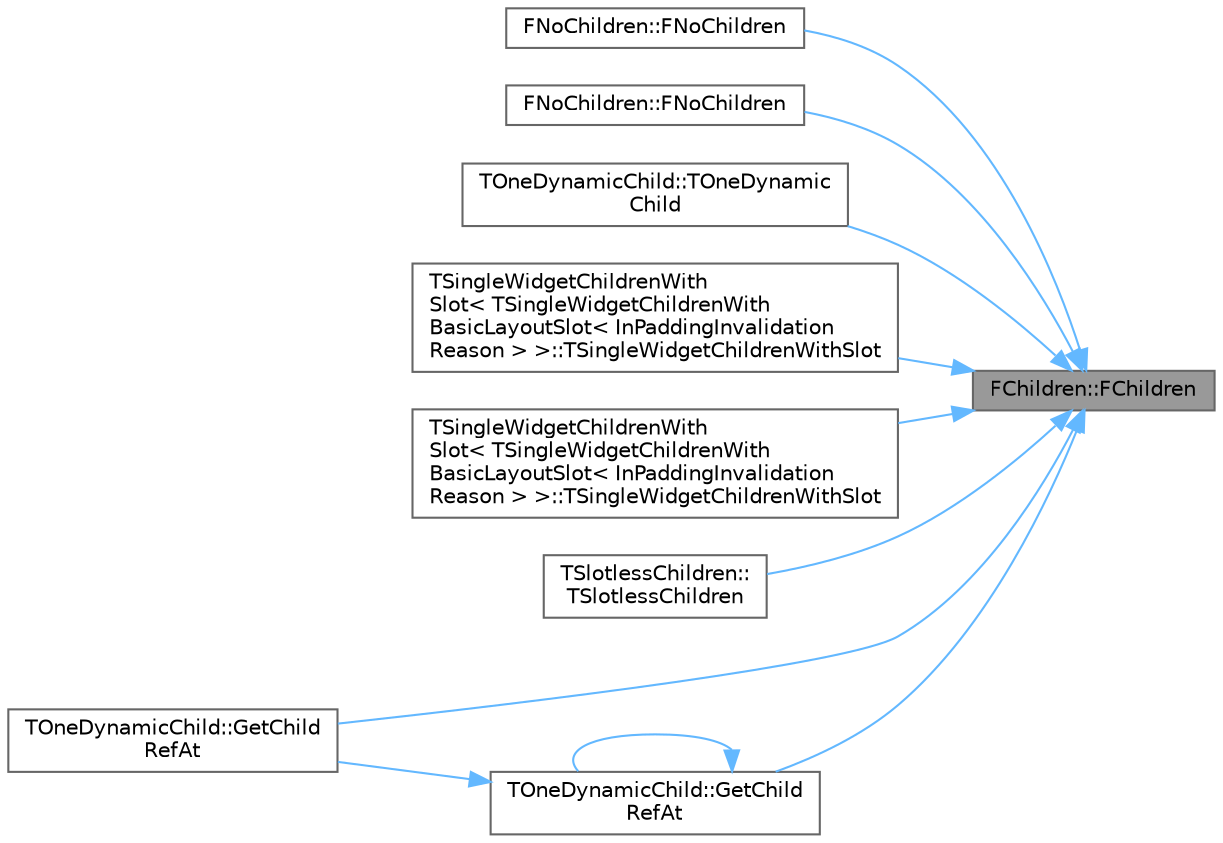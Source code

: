 digraph "FChildren::FChildren"
{
 // INTERACTIVE_SVG=YES
 // LATEX_PDF_SIZE
  bgcolor="transparent";
  edge [fontname=Helvetica,fontsize=10,labelfontname=Helvetica,labelfontsize=10];
  node [fontname=Helvetica,fontsize=10,shape=box,height=0.2,width=0.4];
  rankdir="RL";
  Node1 [id="Node000001",label="FChildren::FChildren",height=0.2,width=0.4,color="gray40", fillcolor="grey60", style="filled", fontcolor="black",tooltip=" "];
  Node1 -> Node2 [id="edge1_Node000001_Node000002",dir="back",color="steelblue1",style="solid",tooltip=" "];
  Node2 [id="Node000002",label="FNoChildren::FNoChildren",height=0.2,width=0.4,color="grey40", fillcolor="white", style="filled",URL="$d6/d6c/classFNoChildren.html#acfb9c1173c1b20d353159fffa53a4765",tooltip=" "];
  Node1 -> Node3 [id="edge2_Node000001_Node000003",dir="back",color="steelblue1",style="solid",tooltip=" "];
  Node3 [id="Node000003",label="FNoChildren::FNoChildren",height=0.2,width=0.4,color="grey40", fillcolor="white", style="filled",URL="$d6/d6c/classFNoChildren.html#acff4f190b667a82e172acaaa7274e5e1",tooltip=" "];
  Node1 -> Node4 [id="edge3_Node000001_Node000004",dir="back",color="steelblue1",style="solid",tooltip=" "];
  Node4 [id="Node000004",label="TOneDynamicChild::TOneDynamic\lChild",height=0.2,width=0.4,color="grey40", fillcolor="white", style="filled",URL="$d3/de0/classTOneDynamicChild.html#ab0ac9436d5fa4527a4f96dc33efd06c7",tooltip=" "];
  Node1 -> Node5 [id="edge4_Node000001_Node000005",dir="back",color="steelblue1",style="solid",tooltip=" "];
  Node5 [id="Node000005",label="TSingleWidgetChildrenWith\lSlot\< TSingleWidgetChildrenWith\lBasicLayoutSlot\< InPaddingInvalidation\lReason \> \>::TSingleWidgetChildrenWithSlot",height=0.2,width=0.4,color="grey40", fillcolor="white", style="filled",URL="$d4/d56/classTSingleWidgetChildrenWithSlot.html#a7a67e3718b956616b40a6e02da7321f9",tooltip=" "];
  Node1 -> Node6 [id="edge5_Node000001_Node000006",dir="back",color="steelblue1",style="solid",tooltip=" "];
  Node6 [id="Node000006",label="TSingleWidgetChildrenWith\lSlot\< TSingleWidgetChildrenWith\lBasicLayoutSlot\< InPaddingInvalidation\lReason \> \>::TSingleWidgetChildrenWithSlot",height=0.2,width=0.4,color="grey40", fillcolor="white", style="filled",URL="$d4/d56/classTSingleWidgetChildrenWithSlot.html#a42996d39d576608f1552322bd88970c4",tooltip=" "];
  Node1 -> Node7 [id="edge6_Node000001_Node000007",dir="back",color="steelblue1",style="solid",tooltip=" "];
  Node7 [id="Node000007",label="TSlotlessChildren::\lTSlotlessChildren",height=0.2,width=0.4,color="grey40", fillcolor="white", style="filled",URL="$db/dfb/classTSlotlessChildren.html#a25b2a39457fb7fa2d20088fbcccc7c0b",tooltip=" "];
  Node1 -> Node8 [id="edge7_Node000001_Node000008",dir="back",color="steelblue1",style="solid",tooltip=" "];
  Node8 [id="Node000008",label="TOneDynamicChild::GetChild\lRefAt",height=0.2,width=0.4,color="grey40", fillcolor="white", style="filled",URL="$d3/de0/classTOneDynamicChild.html#af9733867678bb9a23c46e984154b8684",tooltip=" "];
  Node1 -> Node9 [id="edge8_Node000001_Node000009",dir="back",color="steelblue1",style="solid",tooltip=" "];
  Node9 [id="Node000009",label="TOneDynamicChild::GetChild\lRefAt",height=0.2,width=0.4,color="grey40", fillcolor="white", style="filled",URL="$d3/de0/classTOneDynamicChild.html#a6e978f82350ac854675095023806e0a8",tooltip=" "];
  Node9 -> Node8 [id="edge9_Node000009_Node000008",dir="back",color="steelblue1",style="solid",tooltip=" "];
  Node9 -> Node9 [id="edge10_Node000009_Node000009",dir="back",color="steelblue1",style="solid",tooltip=" "];
}
